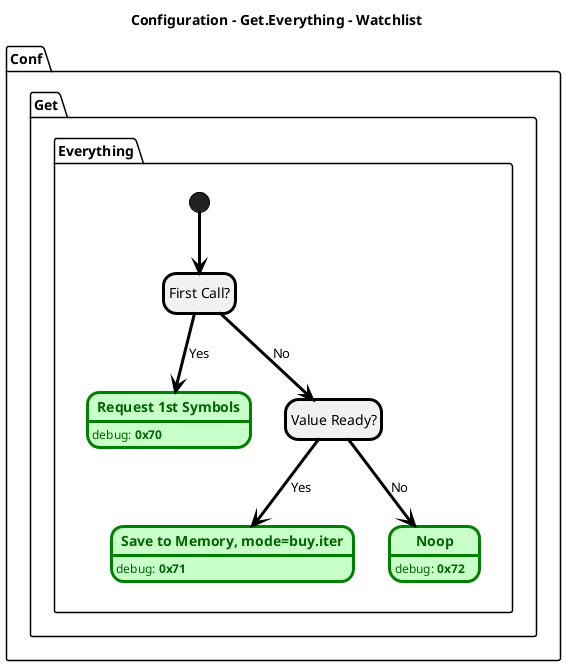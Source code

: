 @startuml 05_conf_get_everything.watchlist
hide empty description

title Configuration - Get.Everything - Watchlist

label Conf.Get.Everything.Watchlist[
{{
    hide empty description
        <style> 
    stateDiagram {
        LineColor Black
        LineThickness 3.0
    }
    </style>

    'side_1 -[#green]-> buy_1: Buy
    [*] --> first_call
    first_call --> request_first: Yes
    first_call --> val_ready: No
        val_ready --> save_sym: Yes
        val_ready --> noop: No

    'state "<B>Noop</B>" as noop #TECHNOLOGY;line:green;text:DarkGreen : <color:DarkGreen>debug: <B>0xA2</B></color>
    state "First Call?" as first_call
        state "<B>Request 1st Symbols</B>" as request_first #TECHNOLOGY;line:green;text:DarkGreen : <color:DarkGreen>debug: <B>0x70</B></color>
        state "Value Ready?" as val_ready
            state "<B>Save to Memory, mode=buy.iter</B>" as save_sym #TECHNOLOGY;line:green;text:DarkGreen : <color:DarkGreen>debug: <B>0x71</B></color>
            state "<B>Noop</B>" as noop #TECHNOLOGY;line:green;text:DarkGreen : <color:DarkGreen>debug: <B>0x72</B></color>
}}
]
@enduml